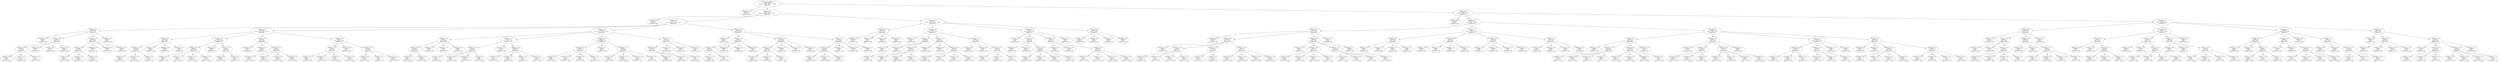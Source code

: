 digraph voting {
decisionDecisionNode2897a560[label="Attribute: null=Infinity
Count: 1556
0.0:1090   3.0:59   2.0:59   1.0:348   
Expand On: 5"];decisionDecisionNode2897a560 -> decisionDecisionNode55d15445;
decisionDecisionNode55d15445[label="Attribute: 5=0.0
Count: 520
0.0:520   
Expand On: null"];decisionDecisionNode2897a560 -> decisionDecisionNode21f3aa07;
decisionDecisionNode21f3aa07[label="Attribute: 5=2.0
Count: 523
0.0:251   3.0:59   2.0:26   1.0:187   
Expand On: 3"];decisionDecisionNode21f3aa07 -> decisionDecisionNode41fc2fb;
decisionDecisionNode41fc2fb[label="Attribute: 3=0.0
Count: 172
0.0:172   
Expand On: null"];decisionDecisionNode21f3aa07 -> decisionDecisionNode4139eeda;
decisionDecisionNode4139eeda[label="Attribute: 3=2.0
Count: 178
0.0:44   3.0:31   2.0:12   1.0:91   
Expand On: 0"];decisionDecisionNode4139eeda -> decisionDecisionNode42704baa;
decisionDecisionNode42704baa[label="Attribute: 0=0.0
Count: 44
0.0:22   1.0:22   
Expand On: 1"];decisionDecisionNode42704baa -> decisionDecisionNode5a77a7f9;
decisionDecisionNode5a77a7f9[label="Attribute: 1=0.0
Count: 8
0.0:8   
Expand On: null"];decisionDecisionNode42704baa -> decisionDecisionNode65b4fad5;
decisionDecisionNode65b4fad5[label="Attribute: 1=3.0
Count: 12
0.0:1   1.0:11   
Expand On: 2"];decisionDecisionNode65b4fad5 -> decisionDecisionNode4cbfea1d;
decisionDecisionNode4cbfea1d[label="Attribute: 2=0.0
Count: 3
0.0:1   1.0:2   
Expand On: 4"];decisionDecisionNode4cbfea1d -> decisionDecisionNode4ba33d48;
decisionDecisionNode4ba33d48[label="Attribute: 4=0.0
Count: 1
0.0:1   
Expand On: null"];decisionDecisionNode4cbfea1d -> decisionDecisionNode4a0c68c3;
decisionDecisionNode4a0c68c3[label="Attribute: 4=2.0
Count: 1
1.0:1   
Expand On: null"];decisionDecisionNode4cbfea1d -> decisionDecisionNode74b2002f;
decisionDecisionNode74b2002f[label="Attribute: 4=1.0
Count: 1
1.0:1   
Expand On: null"];decisionDecisionNode65b4fad5 -> decisionDecisionNode522a4983;
decisionDecisionNode522a4983[label="Attribute: 2=3.0
Count: 3
1.0:3   
Expand On: null"];decisionDecisionNode65b4fad5 -> decisionDecisionNode56406199;
decisionDecisionNode56406199[label="Attribute: 2=2.0
Count: 3
1.0:3   
Expand On: null"];decisionDecisionNode65b4fad5 -> decisionDecisionNode1cc7b00c;
decisionDecisionNode1cc7b00c[label="Attribute: 2=1.0
Count: 3
1.0:3   
Expand On: null"];decisionDecisionNode42704baa -> decisionDecisionNode79f6f296;
decisionDecisionNode79f6f296[label="Attribute: 1=2.0
Count: 12
0.0:1   1.0:11   
Expand On: 2"];decisionDecisionNode79f6f296 -> decisionDecisionNode43b09468;
decisionDecisionNode43b09468[label="Attribute: 2=0.0
Count: 3
0.0:1   1.0:2   
Expand On: 4"];decisionDecisionNode43b09468 -> decisionDecisionNode7ddf5a8f;
decisionDecisionNode7ddf5a8f[label="Attribute: 4=0.0
Count: 1
0.0:1   
Expand On: null"];decisionDecisionNode43b09468 -> decisionDecisionNode52b2a2d8;
decisionDecisionNode52b2a2d8[label="Attribute: 4=2.0
Count: 1
1.0:1   
Expand On: null"];decisionDecisionNode43b09468 -> decisionDecisionNode4de13d52;
decisionDecisionNode4de13d52[label="Attribute: 4=1.0
Count: 1
1.0:1   
Expand On: null"];decisionDecisionNode79f6f296 -> decisionDecisionNode7e80fa6f;
decisionDecisionNode7e80fa6f[label="Attribute: 2=3.0
Count: 3
1.0:3   
Expand On: null"];decisionDecisionNode79f6f296 -> decisionDecisionNode45b9ce4b;
decisionDecisionNode45b9ce4b[label="Attribute: 2=2.0
Count: 3
1.0:3   
Expand On: null"];decisionDecisionNode79f6f296 -> decisionDecisionNode2996c1b0;
decisionDecisionNode2996c1b0[label="Attribute: 2=1.0
Count: 3
1.0:3   
Expand On: null"];decisionDecisionNode42704baa -> decisionDecisionNode68861f24;
decisionDecisionNode68861f24[label="Attribute: 1=1.0
Count: 12
0.0:12   
Expand On: null"];decisionDecisionNode4139eeda -> decisionDecisionNode3d66aa18;
decisionDecisionNode3d66aa18[label="Attribute: 0=3.0
Count: 42
0.0:3   3.0:18   2.0:8   1.0:13   
Expand On: 1"];decisionDecisionNode3d66aa18 -> decisionDecisionNode1f292d26;
decisionDecisionNode1f292d26[label="Attribute: 1=0.0
Count: 10
0.0:1   1.0:9   
Expand On: 2"];decisionDecisionNode1f292d26 -> decisionDecisionNode485329c5;
decisionDecisionNode485329c5[label="Attribute: 2=0.0
Count: 3
0.0:1   1.0:2   
Expand On: 4"];decisionDecisionNode485329c5 -> decisionDecisionNode4bdb699b;
decisionDecisionNode4bdb699b[label="Attribute: 4=0.0
Count: 1
0.0:1   
Expand On: null"];decisionDecisionNode485329c5 -> decisionDecisionNode31f26605;
decisionDecisionNode31f26605[label="Attribute: 4=2.0
Count: 1
1.0:1   
Expand On: null"];decisionDecisionNode485329c5 -> decisionDecisionNode2107ebe1;
decisionDecisionNode2107ebe1[label="Attribute: 4=1.0
Count: 1
1.0:1   
Expand On: null"];decisionDecisionNode1f292d26 -> decisionDecisionNodef0f11b8;
decisionDecisionNodef0f11b8[label="Attribute: 2=3.0
Count: 2
1.0:2   
Expand On: null"];decisionDecisionNode1f292d26 -> decisionDecisionNode26544ec1;
decisionDecisionNode26544ec1[label="Attribute: 2=2.0
Count: 2
1.0:2   
Expand On: null"];decisionDecisionNode1f292d26 -> decisionDecisionNode68fe748f;
decisionDecisionNode68fe748f[label="Attribute: 2=1.0
Count: 3
1.0:3   
Expand On: null"];decisionDecisionNode3d66aa18 -> decisionDecisionNode19968e23;
decisionDecisionNode19968e23[label="Attribute: 1=3.0
Count: 10
0.0:1   3.0:5   2.0:4   
Expand On: 4"];decisionDecisionNode19968e23 -> decisionDecisionNode6b4da8f4;
decisionDecisionNode6b4da8f4[label="Attribute: 4=0.0
Count: 4
0.0:1   2.0:3   
Expand On: 2"];decisionDecisionNode6b4da8f4 -> decisionDecisionNode378f6235;
decisionDecisionNode378f6235[label="Attribute: 2=0.0
Count: 1
0.0:1   
Expand On: null"];decisionDecisionNode6b4da8f4 -> decisionDecisionNode2678a212;
decisionDecisionNode2678a212[label="Attribute: 2=3.0
Count: 1
2.0:1   
Expand On: null"];decisionDecisionNode6b4da8f4 -> decisionDecisionNode39d85f79;
decisionDecisionNode39d85f79[label="Attribute: 2=2.0
Count: 1
2.0:1   
Expand On: null"];decisionDecisionNode6b4da8f4 -> decisionDecisionNode2c641e9a;
decisionDecisionNode2c641e9a[label="Attribute: 2=1.0
Count: 1
2.0:1   
Expand On: null"];decisionDecisionNode19968e23 -> decisionDecisionNode6115273a;
decisionDecisionNode6115273a[label="Attribute: 4=2.0
Count: 4
3.0:4   
Expand On: null"];decisionDecisionNode19968e23 -> decisionDecisionNode33c282a1;
decisionDecisionNode33c282a1[label="Attribute: 4=1.0
Count: 2
3.0:1   2.0:1   
Expand On: 2"];decisionDecisionNode33c282a1 -> decisionDecisionNode270e3293;
decisionDecisionNode270e3293[label="Attribute: 2=0.0
Count: 1
2.0:1   
Expand On: null"];decisionDecisionNode33c282a1 -> decisionDecisionNode151a64ed;
decisionDecisionNode151a64ed[label="Attribute: 2=2.0
Count: 1
3.0:1   
Expand On: null"];decisionDecisionNode3d66aa18 -> decisionDecisionNode77d80e6d;
decisionDecisionNode77d80e6d[label="Attribute: 1=2.0
Count: 11
3.0:7   2.0:4   
Expand On: 4"];decisionDecisionNode77d80e6d -> decisionDecisionNode99b5393;
decisionDecisionNode99b5393[label="Attribute: 4=0.0
Count: 3
2.0:3   
Expand On: null"];decisionDecisionNode77d80e6d -> decisionDecisionNode348bdcd2;
decisionDecisionNode348bdcd2[label="Attribute: 4=2.0
Count: 4
3.0:4   
Expand On: null"];decisionDecisionNode77d80e6d -> decisionDecisionNode4a4e79f1;
decisionDecisionNode4a4e79f1[label="Attribute: 4=1.0
Count: 4
3.0:3   2.0:1   
Expand On: 2"];decisionDecisionNode4a4e79f1 -> decisionDecisionNode6627e353;
decisionDecisionNode6627e353[label="Attribute: 2=0.0
Count: 1
2.0:1   
Expand On: null"];decisionDecisionNode4a4e79f1 -> decisionDecisionNode44bd928a;
decisionDecisionNode44bd928a[label="Attribute: 2=3.0
Count: 1
3.0:1   
Expand On: null"];decisionDecisionNode4a4e79f1 -> decisionDecisionNode79dfc547;
decisionDecisionNode79dfc547[label="Attribute: 2=2.0
Count: 1
3.0:1   
Expand On: null"];decisionDecisionNode4a4e79f1 -> decisionDecisionNode5210f6d3;
decisionDecisionNode5210f6d3[label="Attribute: 2=1.0
Count: 1
3.0:1   
Expand On: null"];decisionDecisionNode3d66aa18 -> decisionDecisionNode57bcc0bc;
decisionDecisionNode57bcc0bc[label="Attribute: 1=1.0
Count: 11
0.0:1   3.0:6   1.0:4   
Expand On: 4"];decisionDecisionNode57bcc0bc -> decisionDecisionNode2911a3a4;
decisionDecisionNode2911a3a4[label="Attribute: 4=0.0
Count: 4
0.0:1   1.0:3   
Expand On: 2"];decisionDecisionNode2911a3a4 -> decisionDecisionNode450e790c;
decisionDecisionNode450e790c[label="Attribute: 2=0.0
Count: 1
0.0:1   
Expand On: null"];decisionDecisionNode2911a3a4 -> decisionDecisionNode392d263f;
decisionDecisionNode392d263f[label="Attribute: 2=3.0
Count: 1
1.0:1   
Expand On: null"];decisionDecisionNode2911a3a4 -> decisionDecisionNode432a0f6c;
decisionDecisionNode432a0f6c[label="Attribute: 2=2.0
Count: 1
1.0:1   
Expand On: null"];decisionDecisionNode2911a3a4 -> decisionDecisionNode7e5a9de6;
decisionDecisionNode7e5a9de6[label="Attribute: 2=1.0
Count: 1
1.0:1   
Expand On: null"];decisionDecisionNode57bcc0bc -> decisionDecisionNode6f34a7d8;
decisionDecisionNode6f34a7d8[label="Attribute: 4=2.0
Count: 4
3.0:4   
Expand On: null"];decisionDecisionNode57bcc0bc -> decisionDecisionNode69f78ef1;
decisionDecisionNode69f78ef1[label="Attribute: 4=1.0
Count: 3
3.0:2   1.0:1   
Expand On: 2"];decisionDecisionNode69f78ef1 -> decisionDecisionNode7bc9a690;
decisionDecisionNode7bc9a690[label="Attribute: 2=0.0
Count: 1
1.0:1   
Expand On: null"];decisionDecisionNode69f78ef1 -> decisionDecisionNode73d6776d;
decisionDecisionNode73d6776d[label="Attribute: 2=3.0
Count: 1
3.0:1   
Expand On: null"];decisionDecisionNode69f78ef1 -> decisionDecisionNode53ad085;
decisionDecisionNode53ad085[label="Attribute: 2=2.0
Count: 1
3.0:1   
Expand On: null"];decisionDecisionNode4139eeda -> decisionDecisionNode584fce71;
decisionDecisionNode584fce71[label="Attribute: 0=2.0
Count: 45
0.0:4   3.0:13   2.0:4   1.0:24   
Expand On: 1"];decisionDecisionNode584fce71 -> decisionDecisionNode2fdb7df8;
decisionDecisionNode2fdb7df8[label="Attribute: 1=0.0
Count: 11
0.0:1   1.0:10   
Expand On: 2"];decisionDecisionNode2fdb7df8 -> decisionDecisionNode732b3d53;
decisionDecisionNode732b3d53[label="Attribute: 2=0.0
Count: 2
0.0:1   1.0:1   
Expand On: 4"];decisionDecisionNode732b3d53 -> decisionDecisionNode1bc74f37;
decisionDecisionNode1bc74f37[label="Attribute: 4=0.0
Count: 1
0.0:1   
Expand On: null"];decisionDecisionNode732b3d53 -> decisionDecisionNode3a21b220;
decisionDecisionNode3a21b220[label="Attribute: 4=1.0
Count: 1
1.0:1   
Expand On: null"];decisionDecisionNode2fdb7df8 -> decisionDecisionNode7a3570b0;
decisionDecisionNode7a3570b0[label="Attribute: 2=3.0
Count: 3
1.0:3   
Expand On: null"];decisionDecisionNode2fdb7df8 -> decisionDecisionNode4a79717e;
decisionDecisionNode4a79717e[label="Attribute: 2=2.0
Count: 3
1.0:3   
Expand On: null"];decisionDecisionNode2fdb7df8 -> decisionDecisionNode6b0a2d64;
decisionDecisionNode6b0a2d64[label="Attribute: 2=1.0
Count: 3
1.0:3   
Expand On: null"];decisionDecisionNode584fce71 -> decisionDecisionNode692a3722;
decisionDecisionNode692a3722[label="Attribute: 1=3.0
Count: 12
0.0:1   3.0:7   2.0:4   
Expand On: 4"];decisionDecisionNode692a3722 -> decisionDecisionNode5289cf1e;
decisionDecisionNode5289cf1e[label="Attribute: 4=0.0
Count: 4
0.0:1   2.0:3   
Expand On: 2"];decisionDecisionNode5289cf1e -> decisionDecisionNode557ce4e7;
decisionDecisionNode557ce4e7[label="Attribute: 2=0.0
Count: 1
0.0:1   
Expand On: null"];decisionDecisionNode5289cf1e -> decisionDecisionNode7a982589;
decisionDecisionNode7a982589[label="Attribute: 2=3.0
Count: 1
2.0:1   
Expand On: null"];decisionDecisionNode5289cf1e -> decisionDecisionNode1ac88440;
decisionDecisionNode1ac88440[label="Attribute: 2=2.0
Count: 1
2.0:1   
Expand On: null"];decisionDecisionNode5289cf1e -> decisionDecisionNode6262937c;
decisionDecisionNode6262937c[label="Attribute: 2=1.0
Count: 1
2.0:1   
Expand On: null"];decisionDecisionNode692a3722 -> decisionDecisionNode35c0e45a;
decisionDecisionNode35c0e45a[label="Attribute: 4=2.0
Count: 4
3.0:4   
Expand On: null"];decisionDecisionNode692a3722 -> decisionDecisionNodeacfec48;
decisionDecisionNodeacfec48[label="Attribute: 4=1.0
Count: 4
3.0:3   2.0:1   
Expand On: 2"];decisionDecisionNodeacfec48 -> decisionDecisionNode58a17083;
decisionDecisionNode58a17083[label="Attribute: 2=0.0
Count: 1
2.0:1   
Expand On: null"];decisionDecisionNodeacfec48 -> decisionDecisionNode4ee1d5ea;
decisionDecisionNode4ee1d5ea[label="Attribute: 2=3.0
Count: 1
3.0:1   
Expand On: null"];decisionDecisionNodeacfec48 -> decisionDecisionNode4ca31e1b;
decisionDecisionNode4ca31e1b[label="Attribute: 2=2.0
Count: 1
3.0:1   
Expand On: null"];decisionDecisionNodeacfec48 -> decisionDecisionNode690da5eb;
decisionDecisionNode690da5eb[label="Attribute: 2=1.0
Count: 1
3.0:1   
Expand On: null"];decisionDecisionNode584fce71 -> decisionDecisionNode7f081d2e;
decisionDecisionNode7f081d2e[label="Attribute: 1=2.0
Count: 11
0.0:1   3.0:6   1.0:4   
Expand On: 4"];decisionDecisionNode7f081d2e -> decisionDecisionNode6db3f829;
decisionDecisionNode6db3f829[label="Attribute: 4=0.0
Count: 4
0.0:1   1.0:3   
Expand On: 2"];decisionDecisionNode6db3f829 -> decisionDecisionNode42698403;
decisionDecisionNode42698403[label="Attribute: 2=0.0
Count: 1
0.0:1   
Expand On: null"];decisionDecisionNode6db3f829 -> decisionDecisionNode1d5a0305;
decisionDecisionNode1d5a0305[label="Attribute: 2=3.0
Count: 1
1.0:1   
Expand On: null"];decisionDecisionNode6db3f829 -> decisionDecisionNode7c4c51;
decisionDecisionNode7c4c51[label="Attribute: 2=2.0
Count: 1
1.0:1   
Expand On: null"];decisionDecisionNode6db3f829 -> decisionDecisionNode60765a16;
decisionDecisionNode60765a16[label="Attribute: 2=1.0
Count: 1
1.0:1   
Expand On: null"];decisionDecisionNode7f081d2e -> decisionDecisionNode7a148bd3;
decisionDecisionNode7a148bd3[label="Attribute: 4=2.0
Count: 3
3.0:3   
Expand On: null"];decisionDecisionNode7f081d2e -> decisionDecisionNode5ae80842;
decisionDecisionNode5ae80842[label="Attribute: 4=1.0
Count: 4
3.0:3   1.0:1   
Expand On: 2"];decisionDecisionNode5ae80842 -> decisionDecisionNode377653ae;
decisionDecisionNode377653ae[label="Attribute: 2=0.0
Count: 1
1.0:1   
Expand On: null"];decisionDecisionNode5ae80842 -> decisionDecisionNode396fe0f4;
decisionDecisionNode396fe0f4[label="Attribute: 2=3.0
Count: 1
3.0:1   
Expand On: null"];decisionDecisionNode5ae80842 -> decisionDecisionNode6019d0a1;
decisionDecisionNode6019d0a1[label="Attribute: 2=2.0
Count: 1
3.0:1   
Expand On: null"];decisionDecisionNode5ae80842 -> decisionDecisionNode3ed02b51;
decisionDecisionNode3ed02b51[label="Attribute: 2=1.0
Count: 1
3.0:1   
Expand On: null"];decisionDecisionNode584fce71 -> decisionDecisionNode54cbf30e;
decisionDecisionNode54cbf30e[label="Attribute: 1=1.0
Count: 11
0.0:1   1.0:10   
Expand On: 2"];decisionDecisionNode54cbf30e -> decisionDecisionNode19c247a0;
decisionDecisionNode19c247a0[label="Attribute: 2=0.0
Count: 3
0.0:1   1.0:2   
Expand On: 4"];decisionDecisionNode19c247a0 -> decisionDecisionNode21ec6696;
decisionDecisionNode21ec6696[label="Attribute: 4=0.0
Count: 1
0.0:1   
Expand On: null"];decisionDecisionNode19c247a0 -> decisionDecisionNode27431340;
decisionDecisionNode27431340[label="Attribute: 4=2.0
Count: 1
1.0:1   
Expand On: null"];decisionDecisionNode19c247a0 -> decisionDecisionNode24a4e2e3;
decisionDecisionNode24a4e2e3[label="Attribute: 4=1.0
Count: 1
1.0:1   
Expand On: null"];decisionDecisionNode54cbf30e -> decisionDecisionNode452bb7e0;
decisionDecisionNode452bb7e0[label="Attribute: 2=3.0
Count: 3
1.0:3   
Expand On: null"];decisionDecisionNode54cbf30e -> decisionDecisionNode3934f69a;
decisionDecisionNode3934f69a[label="Attribute: 2=2.0
Count: 2
1.0:2   
Expand On: null"];decisionDecisionNode54cbf30e -> decisionDecisionNode442a15cd;
decisionDecisionNode442a15cd[label="Attribute: 2=1.0
Count: 3
1.0:3   
Expand On: null"];decisionDecisionNode4139eeda -> decisionDecisionNode26fd68b1;
decisionDecisionNode26fd68b1[label="Attribute: 0=1.0
Count: 47
0.0:15   1.0:32   
Expand On: 1"];decisionDecisionNode26fd68b1 -> decisionDecisionNode46e45076;
decisionDecisionNode46e45076[label="Attribute: 1=0.0
Count: 12
0.0:12   
Expand On: null"];decisionDecisionNode26fd68b1 -> decisionDecisionNode375e9756;
decisionDecisionNode375e9756[label="Attribute: 1=3.0
Count: 11
0.0:1   1.0:10   
Expand On: 2"];decisionDecisionNode375e9756 -> decisionDecisionNode2321ab80;
decisionDecisionNode2321ab80[label="Attribute: 2=0.0
Count: 2
0.0:1   1.0:1   
Expand On: 4"];decisionDecisionNode2321ab80 -> decisionDecisionNode77827284;
decisionDecisionNode77827284[label="Attribute: 4=0.0
Count: 1
0.0:1   
Expand On: null"];decisionDecisionNode2321ab80 -> decisionDecisionNode152c7568;
decisionDecisionNode152c7568[label="Attribute: 4=1.0
Count: 1
1.0:1   
Expand On: null"];decisionDecisionNode375e9756 -> decisionDecisionNode19d009b4;
decisionDecisionNode19d009b4[label="Attribute: 2=3.0
Count: 3
1.0:3   
Expand On: null"];decisionDecisionNode375e9756 -> decisionDecisionNode292d15a9;
decisionDecisionNode292d15a9[label="Attribute: 2=2.0
Count: 3
1.0:3   
Expand On: null"];decisionDecisionNode375e9756 -> decisionDecisionNode4ee91f5d;
decisionDecisionNode4ee91f5d[label="Attribute: 2=1.0
Count: 3
1.0:3   
Expand On: null"];decisionDecisionNode26fd68b1 -> decisionDecisionNode2b0a3b24;
decisionDecisionNode2b0a3b24[label="Attribute: 1=2.0
Count: 12
0.0:1   1.0:11   
Expand On: 2"];decisionDecisionNode2b0a3b24 -> decisionDecisionNode2cb0ce8f;
decisionDecisionNode2cb0ce8f[label="Attribute: 2=0.0
Count: 3
0.0:1   1.0:2   
Expand On: 4"];decisionDecisionNode2cb0ce8f -> decisionDecisionNodebc92535;
decisionDecisionNodebc92535[label="Attribute: 4=0.0
Count: 1
0.0:1   
Expand On: null"];decisionDecisionNode2cb0ce8f -> decisionDecisionNode42a9c09e;
decisionDecisionNode42a9c09e[label="Attribute: 4=2.0
Count: 1
1.0:1   
Expand On: null"];decisionDecisionNode2cb0ce8f -> decisionDecisionNode16a4e743;
decisionDecisionNode16a4e743[label="Attribute: 4=1.0
Count: 1
1.0:1   
Expand On: null"];decisionDecisionNode2b0a3b24 -> decisionDecisionNode244aeb52;
decisionDecisionNode244aeb52[label="Attribute: 2=3.0
Count: 3
1.0:3   
Expand On: null"];decisionDecisionNode2b0a3b24 -> decisionDecisionNode329f671b;
decisionDecisionNode329f671b[label="Attribute: 2=2.0
Count: 3
1.0:3   
Expand On: null"];decisionDecisionNode2b0a3b24 -> decisionDecisionNode7f2a3793;
decisionDecisionNode7f2a3793[label="Attribute: 2=1.0
Count: 3
1.0:3   
Expand On: null"];decisionDecisionNode26fd68b1 -> decisionDecisionNode2ca6d51e;
decisionDecisionNode2ca6d51e[label="Attribute: 1=1.0
Count: 12
0.0:1   1.0:11   
Expand On: 2"];decisionDecisionNode2ca6d51e -> decisionDecisionNode7cf1bb78;
decisionDecisionNode7cf1bb78[label="Attribute: 2=0.0
Count: 3
0.0:1   1.0:2   
Expand On: 4"];decisionDecisionNode7cf1bb78 -> decisionDecisionNode624b035d;
decisionDecisionNode624b035d[label="Attribute: 4=0.0
Count: 1
0.0:1   
Expand On: null"];decisionDecisionNode7cf1bb78 -> decisionDecisionNode2aca0115;
decisionDecisionNode2aca0115[label="Attribute: 4=2.0
Count: 1
1.0:1   
Expand On: null"];decisionDecisionNode7cf1bb78 -> decisionDecisionNode340d1fa5;
decisionDecisionNode340d1fa5[label="Attribute: 4=1.0
Count: 1
1.0:1   
Expand On: null"];decisionDecisionNode2ca6d51e -> decisionDecisionNode4998a455;
decisionDecisionNode4998a455[label="Attribute: 2=3.0
Count: 3
1.0:3   
Expand On: null"];decisionDecisionNode2ca6d51e -> decisionDecisionNode444cee32;
decisionDecisionNode444cee32[label="Attribute: 2=2.0
Count: 3
1.0:3   
Expand On: null"];decisionDecisionNode2ca6d51e -> decisionDecisionNode16aa37a6;
decisionDecisionNode16aa37a6[label="Attribute: 2=1.0
Count: 3
1.0:3   
Expand On: null"];decisionDecisionNode21f3aa07 -> decisionDecisionNode12b7eea;
decisionDecisionNode12b7eea[label="Attribute: 3=1.0
Count: 173
0.0:35   3.0:28   2.0:14   1.0:96   
Expand On: 0"];decisionDecisionNode12b7eea -> decisionDecisionNode4e99353f;
decisionDecisionNode4e99353f[label="Attribute: 0=0.0
Count: 44
0.0:23   1.0:21   
Expand On: 1"];decisionDecisionNode4e99353f -> decisionDecisionNode2c76e369;
decisionDecisionNode2c76e369[label="Attribute: 1=0.0
Count: 12
0.0:12   
Expand On: null"];decisionDecisionNode4e99353f -> decisionDecisionNode314c194d;
decisionDecisionNode314c194d[label="Attribute: 1=3.0
Count: 11
1.0:11   
Expand On: null"];decisionDecisionNode4e99353f -> decisionDecisionNode7b112783;
decisionDecisionNode7b112783[label="Attribute: 1=2.0
Count: 10
1.0:10   
Expand On: null"];decisionDecisionNode4e99353f -> decisionDecisionNode23394894;
decisionDecisionNode23394894[label="Attribute: 1=1.0
Count: 11
0.0:11   
Expand On: null"];decisionDecisionNode12b7eea -> decisionDecisionNode5cbfe9d;
decisionDecisionNode5cbfe9d[label="Attribute: 0=3.0
Count: 41
3.0:16   2.0:9   1.0:16   
Expand On: 1"];decisionDecisionNode5cbfe9d -> decisionDecisionNode13b8f864;
decisionDecisionNode13b8f864[label="Attribute: 1=0.0
Count: 10
1.0:10   
Expand On: null"];decisionDecisionNode5cbfe9d -> decisionDecisionNode54bb7759;
decisionDecisionNode54bb7759[label="Attribute: 1=3.0
Count: 9
3.0:5   2.0:4   
Expand On: 4"];decisionDecisionNode54bb7759 -> decisionDecisionNode5f989f84;
decisionDecisionNode5f989f84[label="Attribute: 4=0.0
Count: 2
2.0:2   
Expand On: null"];decisionDecisionNode54bb7759 -> decisionDecisionNode1d10c424;
decisionDecisionNode1d10c424[label="Attribute: 4=2.0
Count: 3
3.0:3   
Expand On: null"];decisionDecisionNode54bb7759 -> decisionDecisionNode37bd2664;
decisionDecisionNode37bd2664[label="Attribute: 4=1.0
Count: 4
3.0:2   2.0:2   
Expand On: 2"];decisionDecisionNode37bd2664 -> decisionDecisionNode63238bd2;
decisionDecisionNode63238bd2[label="Attribute: 2=0.0
Count: 1
2.0:1   
Expand On: null"];decisionDecisionNode37bd2664 -> decisionDecisionNode32b0bad7;
decisionDecisionNode32b0bad7[label="Attribute: 2=3.0
Count: 1
3.0:1   
Expand On: null"];decisionDecisionNode37bd2664 -> decisionDecisionNode70ba9340;
decisionDecisionNode70ba9340[label="Attribute: 2=2.0
Count: 1
3.0:1   
Expand On: null"];decisionDecisionNode37bd2664 -> decisionDecisionNode69198891;
decisionDecisionNode69198891[label="Attribute: 2=1.0
Count: 1
2.0:1   
Expand On: null"];decisionDecisionNode5cbfe9d -> decisionDecisionNodeb551d7f;
decisionDecisionNodeb551d7f[label="Attribute: 1=2.0
Count: 11
3.0:6   2.0:5   
Expand On: 4"];decisionDecisionNodeb551d7f -> decisionDecisionNode10382a9;
decisionDecisionNode10382a9[label="Attribute: 4=0.0
Count: 3
2.0:3   
Expand On: null"];decisionDecisionNodeb551d7f -> decisionDecisionNoded7725c4;
decisionDecisionNoded7725c4[label="Attribute: 4=2.0
Count: 4
3.0:4   
Expand On: null"];decisionDecisionNodeb551d7f -> decisionDecisionNode9506dc4;
decisionDecisionNode9506dc4[label="Attribute: 4=1.0
Count: 4
3.0:2   2.0:2   
Expand On: 2"];decisionDecisionNode9506dc4 -> decisionDecisionNode7f5663a2;
decisionDecisionNode7f5663a2[label="Attribute: 2=0.0
Count: 1
2.0:1   
Expand On: null"];decisionDecisionNode9506dc4 -> decisionDecisionNodea761fe;
decisionDecisionNodea761fe[label="Attribute: 2=3.0
Count: 1
3.0:1   
Expand On: null"];decisionDecisionNode9506dc4 -> decisionDecisionNode6d126b07;
decisionDecisionNode6d126b07[label="Attribute: 2=2.0
Count: 1
3.0:1   
Expand On: null"];decisionDecisionNode9506dc4 -> decisionDecisionNode5430d082;
decisionDecisionNode5430d082[label="Attribute: 2=1.0
Count: 1
2.0:1   
Expand On: null"];decisionDecisionNode5cbfe9d -> decisionDecisionNode50c931fc;
decisionDecisionNode50c931fc[label="Attribute: 1=1.0
Count: 11
3.0:5   1.0:6   
Expand On: 4"];decisionDecisionNode50c931fc -> decisionDecisionNode48f0c0d3;
decisionDecisionNode48f0c0d3[label="Attribute: 4=0.0
Count: 4
1.0:4   
Expand On: null"];decisionDecisionNode50c931fc -> decisionDecisionNode3603820e;
decisionDecisionNode3603820e[label="Attribute: 4=2.0
Count: 4
3.0:4   
Expand On: null"];decisionDecisionNode50c931fc -> decisionDecisionNode204f80d6;
decisionDecisionNode204f80d6[label="Attribute: 4=1.0
Count: 3
3.0:1   1.0:2   
Expand On: 2"];decisionDecisionNode204f80d6 -> decisionDecisionNode4393722c;
decisionDecisionNode4393722c[label="Attribute: 2=0.0
Count: 1
1.0:1   
Expand On: null"];decisionDecisionNode204f80d6 -> decisionDecisionNode52cc95d;
decisionDecisionNode52cc95d[label="Attribute: 2=2.0
Count: 1
3.0:1   
Expand On: null"];decisionDecisionNode204f80d6 -> decisionDecisionNode3f57fb52;
decisionDecisionNode3f57fb52[label="Attribute: 2=1.0
Count: 1
1.0:1   
Expand On: null"];decisionDecisionNode12b7eea -> decisionDecisionNode2934e4fb;
decisionDecisionNode2934e4fb[label="Attribute: 0=2.0
Count: 42
3.0:12   2.0:5   1.0:25   
Expand On: 1"];decisionDecisionNode2934e4fb -> decisionDecisionNode4fa52fdf;
decisionDecisionNode4fa52fdf[label="Attribute: 1=0.0
Count: 9
1.0:9   
Expand On: null"];decisionDecisionNode2934e4fb -> decisionDecisionNode65ea0252;
decisionDecisionNode65ea0252[label="Attribute: 1=3.0
Count: 11
3.0:6   2.0:5   
Expand On: 4"];decisionDecisionNode65ea0252 -> decisionDecisionNode663e89c3;
decisionDecisionNode663e89c3[label="Attribute: 4=0.0
Count: 3
2.0:3   
Expand On: null"];decisionDecisionNode65ea0252 -> decisionDecisionNode13c695a6;
decisionDecisionNode13c695a6[label="Attribute: 4=2.0
Count: 4
3.0:4   
Expand On: null"];decisionDecisionNode65ea0252 -> decisionDecisionNode528acf6e;
decisionDecisionNode528acf6e[label="Attribute: 4=1.0
Count: 4
3.0:2   2.0:2   
Expand On: 2"];decisionDecisionNode528acf6e -> decisionDecisionNode17386918;
decisionDecisionNode17386918[label="Attribute: 2=0.0
Count: 1
2.0:1   
Expand On: null"];decisionDecisionNode528acf6e -> decisionDecisionNode787bb290;
decisionDecisionNode787bb290[label="Attribute: 2=3.0
Count: 1
3.0:1   
Expand On: null"];decisionDecisionNode528acf6e -> decisionDecisionNode10849bc;
decisionDecisionNode10849bc[label="Attribute: 2=2.0
Count: 1
3.0:1   
Expand On: null"];decisionDecisionNode528acf6e -> decisionDecisionNode4720d62b;
decisionDecisionNode4720d62b[label="Attribute: 2=1.0
Count: 1
2.0:1   
Expand On: null"];decisionDecisionNode2934e4fb -> decisionDecisionNode3cccc588;
decisionDecisionNode3cccc588[label="Attribute: 1=2.0
Count: 11
3.0:6   1.0:5   
Expand On: 4"];decisionDecisionNode3cccc588 -> decisionDecisionNode27bc82e7;
decisionDecisionNode27bc82e7[label="Attribute: 4=0.0
Count: 3
1.0:3   
Expand On: null"];decisionDecisionNode3cccc588 -> decisionDecisionNode49362012;
decisionDecisionNode49362012[label="Attribute: 4=2.0
Count: 4
3.0:4   
Expand On: null"];decisionDecisionNode3cccc588 -> decisionDecisionNode73a34b;
decisionDecisionNode73a34b[label="Attribute: 4=1.0
Count: 4
3.0:2   1.0:2   
Expand On: 2"];decisionDecisionNode73a34b -> decisionDecisionNode27e59128;
decisionDecisionNode27e59128[label="Attribute: 2=0.0
Count: 1
1.0:1   
Expand On: null"];decisionDecisionNode73a34b -> decisionDecisionNode509ced8e;
decisionDecisionNode509ced8e[label="Attribute: 2=3.0
Count: 1
3.0:1   
Expand On: null"];decisionDecisionNode73a34b -> decisionDecisionNode6eb02efa;
decisionDecisionNode6eb02efa[label="Attribute: 2=2.0
Count: 1
3.0:1   
Expand On: null"];decisionDecisionNode73a34b -> decisionDecisionNode70dc57db;
decisionDecisionNode70dc57db[label="Attribute: 2=1.0
Count: 1
1.0:1   
Expand On: null"];decisionDecisionNode2934e4fb -> decisionDecisionNode120c24c0;
decisionDecisionNode120c24c0[label="Attribute: 1=1.0
Count: 11
1.0:11   
Expand On: null"];decisionDecisionNode12b7eea -> decisionDecisionNode5b40c281;
decisionDecisionNode5b40c281[label="Attribute: 0=1.0
Count: 46
0.0:12   1.0:34   
Expand On: 1"];decisionDecisionNode5b40c281 -> decisionDecisionNode78a1d1f4;
decisionDecisionNode78a1d1f4[label="Attribute: 1=0.0
Count: 12
0.0:12   
Expand On: null"];decisionDecisionNode5b40c281 -> decisionDecisionNode47df280b;
decisionDecisionNode47df280b[label="Attribute: 1=3.0
Count: 11
1.0:11   
Expand On: null"];decisionDecisionNode5b40c281 -> decisionDecisionNodebbe0f0a;
decisionDecisionNodebbe0f0a[label="Attribute: 1=2.0
Count: 12
1.0:12   
Expand On: null"];decisionDecisionNode5b40c281 -> decisionDecisionNode6acd5f8b;
decisionDecisionNode6acd5f8b[label="Attribute: 1=1.0
Count: 11
1.0:11   
Expand On: null"];decisionDecisionNode2897a560 -> decisionDecisionNode513bd574;
decisionDecisionNode513bd574[label="Attribute: 5=1.0
Count: 513
0.0:319   2.0:33   1.0:161   
Expand On: 3"];decisionDecisionNode513bd574 -> decisionDecisionNode2f3adc56;
decisionDecisionNode2f3adc56[label="Attribute: 3=0.0
Count: 167
0.0:167   
Expand On: null"];decisionDecisionNode513bd574 -> decisionDecisionNode4157aa53;
decisionDecisionNode4157aa53[label="Attribute: 3=2.0
Count: 173
0.0:74   2.0:17   1.0:82   
Expand On: 4"];decisionDecisionNode4157aa53 -> decisionDecisionNode626f50a8;
decisionDecisionNode626f50a8[label="Attribute: 4=0.0
Count: 60
0.0:47   1.0:13   
Expand On: 0"];decisionDecisionNode626f50a8 -> decisionDecisionNode7a187814;
decisionDecisionNode7a187814[label="Attribute: 0=0.0
Count: 16
0.0:16   
Expand On: null"];decisionDecisionNode626f50a8 -> decisionDecisionNode5c73a7ab;
decisionDecisionNode5c73a7ab[label="Attribute: 0=3.0
Count: 14
0.0:7   1.0:7   
Expand On: 1"];decisionDecisionNode5c73a7ab -> decisionDecisionNode2d04faf8;
decisionDecisionNode2d04faf8[label="Attribute: 1=0.0
Count: 4
0.0:4   
Expand On: null"];decisionDecisionNode5c73a7ab -> decisionDecisionNode21f8c6df;
decisionDecisionNode21f8c6df[label="Attribute: 1=3.0
Count: 4
0.0:1   1.0:3   
Expand On: 2"];decisionDecisionNode21f8c6df -> decisionDecisionNode53c86be5;
decisionDecisionNode53c86be5[label="Attribute: 2=0.0
Count: 1
0.0:1   
Expand On: null"];decisionDecisionNode21f8c6df -> decisionDecisionNodeb23b25c;
decisionDecisionNodeb23b25c[label="Attribute: 2=3.0
Count: 1
1.0:1   
Expand On: null"];decisionDecisionNode21f8c6df -> decisionDecisionNode5492bbba;
decisionDecisionNode5492bbba[label="Attribute: 2=2.0
Count: 1
1.0:1   
Expand On: null"];decisionDecisionNode21f8c6df -> decisionDecisionNode6d62dbb6;
decisionDecisionNode6d62dbb6[label="Attribute: 2=1.0
Count: 1
1.0:1   
Expand On: null"];decisionDecisionNode5c73a7ab -> decisionDecisionNode7546c1d4;
decisionDecisionNode7546c1d4[label="Attribute: 1=2.0
Count: 2
0.0:1   1.0:1   
Expand On: 2"];decisionDecisionNode7546c1d4 -> decisionDecisionNode785f8172;
decisionDecisionNode785f8172[label="Attribute: 2=0.0
Count: 1
0.0:1   
Expand On: null"];decisionDecisionNode7546c1d4 -> decisionDecisionNode462ba11b;
decisionDecisionNode462ba11b[label="Attribute: 2=3.0
Count: 1
1.0:1   
Expand On: null"];decisionDecisionNode5c73a7ab -> decisionDecisionNode5a5e179a;
decisionDecisionNode5a5e179a[label="Attribute: 1=1.0
Count: 4
0.0:1   1.0:3   
Expand On: 2"];decisionDecisionNode5a5e179a -> decisionDecisionNode575fadcf;
decisionDecisionNode575fadcf[label="Attribute: 2=0.0
Count: 1
0.0:1   
Expand On: null"];decisionDecisionNode5a5e179a -> decisionDecisionNode4a8c1dd9;
decisionDecisionNode4a8c1dd9[label="Attribute: 2=3.0
Count: 1
1.0:1   
Expand On: null"];decisionDecisionNode5a5e179a -> decisionDecisionNode34fbb7cb;
decisionDecisionNode34fbb7cb[label="Attribute: 2=2.0
Count: 1
1.0:1   
Expand On: null"];decisionDecisionNode5a5e179a -> decisionDecisionNode79df8b99;
decisionDecisionNode79df8b99[label="Attribute: 2=1.0
Count: 1
1.0:1   
Expand On: null"];decisionDecisionNode626f50a8 -> decisionDecisionNode43462851;
decisionDecisionNode43462851[label="Attribute: 0=2.0
Count: 14
0.0:8   1.0:6   
Expand On: 1"];decisionDecisionNode43462851 -> decisionDecisionNode33010058;
decisionDecisionNode33010058[label="Attribute: 1=0.0
Count: 2
0.0:2   
Expand On: null"];decisionDecisionNode43462851 -> decisionDecisionNode6bdab91;
decisionDecisionNode6bdab91[label="Attribute: 1=3.0
Count: 4
0.0:1   1.0:3   
Expand On: 2"];decisionDecisionNode6bdab91 -> decisionDecisionNodee4ac00c;
decisionDecisionNodee4ac00c[label="Attribute: 2=0.0
Count: 1
0.0:1   
Expand On: null"];decisionDecisionNode6bdab91 -> decisionDecisionNode4d865b28;
decisionDecisionNode4d865b28[label="Attribute: 2=3.0
Count: 1
1.0:1   
Expand On: null"];decisionDecisionNode6bdab91 -> decisionDecisionNode2fcac6db;
decisionDecisionNode2fcac6db[label="Attribute: 2=2.0
Count: 1
1.0:1   
Expand On: null"];decisionDecisionNode6bdab91 -> decisionDecisionNode29c56c60;
decisionDecisionNode29c56c60[label="Attribute: 2=1.0
Count: 1
1.0:1   
Expand On: null"];decisionDecisionNode43462851 -> decisionDecisionNode604e280c;
decisionDecisionNode604e280c[label="Attribute: 1=2.0
Count: 4
0.0:1   1.0:3   
Expand On: 2"];decisionDecisionNode604e280c -> decisionDecisionNode2b275d39;
decisionDecisionNode2b275d39[label="Attribute: 2=0.0
Count: 1
0.0:1   
Expand On: null"];decisionDecisionNode604e280c -> decisionDecisionNode25595f51;
decisionDecisionNode25595f51[label="Attribute: 2=3.0
Count: 1
1.0:1   
Expand On: null"];decisionDecisionNode604e280c -> decisionDecisionNodee80d1ff;
decisionDecisionNodee80d1ff[label="Attribute: 2=2.0
Count: 1
1.0:1   
Expand On: null"];decisionDecisionNode604e280c -> decisionDecisionNode2b5ac3c9;
decisionDecisionNode2b5ac3c9[label="Attribute: 2=1.0
Count: 1
1.0:1   
Expand On: null"];decisionDecisionNode43462851 -> decisionDecisionNode53ebd75b;
decisionDecisionNode53ebd75b[label="Attribute: 1=1.0
Count: 4
0.0:4   
Expand On: null"];decisionDecisionNode626f50a8 -> decisionDecisionNode2087c268;
decisionDecisionNode2087c268[label="Attribute: 0=1.0
Count: 16
0.0:16   
Expand On: null"];decisionDecisionNode4157aa53 -> decisionDecisionNode30ec4a87;
decisionDecisionNode30ec4a87[label="Attribute: 4=2.0
Count: 56
0.0:11   2.0:10   1.0:35   
Expand On: 0"];decisionDecisionNode30ec4a87 -> decisionDecisionNode6910fe28;
decisionDecisionNode6910fe28[label="Attribute: 0=0.0
Count: 13
0.0:7   1.0:6   
Expand On: 1"];decisionDecisionNode6910fe28 -> decisionDecisionNode5a9e29fb;
decisionDecisionNode5a9e29fb[label="Attribute: 1=0.0
Count: 4
0.0:4   
Expand On: null"];decisionDecisionNode6910fe28 -> decisionDecisionNode45d64c37;
decisionDecisionNode45d64c37[label="Attribute: 1=3.0
Count: 4
1.0:4   
Expand On: null"];decisionDecisionNode6910fe28 -> decisionDecisionNode7825d2b2;
decisionDecisionNode7825d2b2[label="Attribute: 1=2.0
Count: 2
1.0:2   
Expand On: null"];decisionDecisionNode6910fe28 -> decisionDecisionNode7b2be1bd;
decisionDecisionNode7b2be1bd[label="Attribute: 1=1.0
Count: 3
0.0:3   
Expand On: null"];decisionDecisionNode30ec4a87 -> decisionDecisionNode7df17e77;
decisionDecisionNode7df17e77[label="Attribute: 0=3.0
Count: 14
2.0:8   1.0:6   
Expand On: 1"];decisionDecisionNode7df17e77 -> decisionDecisionNode79a5f739;
decisionDecisionNode79a5f739[label="Attribute: 1=0.0
Count: 3
1.0:3   
Expand On: null"];decisionDecisionNode7df17e77 -> decisionDecisionNode7f09fd93;
decisionDecisionNode7f09fd93[label="Attribute: 1=3.0
Count: 4
2.0:4   
Expand On: null"];decisionDecisionNode7df17e77 -> decisionDecisionNode68e6ff0d;
decisionDecisionNode68e6ff0d[label="Attribute: 1=2.0
Count: 4
2.0:4   
Expand On: null"];decisionDecisionNode7df17e77 -> decisionDecisionNode1572e449;
decisionDecisionNode1572e449[label="Attribute: 1=1.0
Count: 3
1.0:3   
Expand On: null"];decisionDecisionNode30ec4a87 -> decisionDecisionNode29e97f9f;
decisionDecisionNode29e97f9f[label="Attribute: 0=2.0
Count: 13
2.0:2   1.0:11   
Expand On: 1"];decisionDecisionNode29e97f9f -> decisionDecisionNode20b9b538;
decisionDecisionNode20b9b538[label="Attribute: 1=0.0
Count: 4
1.0:4   
Expand On: null"];decisionDecisionNode29e97f9f -> decisionDecisionNode288051;
decisionDecisionNode288051[label="Attribute: 1=3.0
Count: 2
2.0:2   
Expand On: null"];decisionDecisionNode29e97f9f -> decisionDecisionNode630045eb;
decisionDecisionNode630045eb[label="Attribute: 1=2.0
Count: 4
1.0:4   
Expand On: null"];decisionDecisionNode29e97f9f -> decisionDecisionNode26ee7a14;
decisionDecisionNode26ee7a14[label="Attribute: 1=1.0
Count: 3
1.0:3   
Expand On: null"];decisionDecisionNode30ec4a87 -> decisionDecisionNode7290cb03;
decisionDecisionNode7290cb03[label="Attribute: 0=1.0
Count: 16
0.0:4   1.0:12   
Expand On: 1"];decisionDecisionNode7290cb03 -> decisionDecisionNode6cb8;
decisionDecisionNode6cb8[label="Attribute: 1=0.0
Count: 4
0.0:4   
Expand On: null"];decisionDecisionNode7290cb03 -> decisionDecisionNode1be1a408;
decisionDecisionNode1be1a408[label="Attribute: 1=3.0
Count: 4
1.0:4   
Expand On: null"];decisionDecisionNode7290cb03 -> decisionDecisionNode7ad81784;
decisionDecisionNode7ad81784[label="Attribute: 1=2.0
Count: 4
1.0:4   
Expand On: null"];decisionDecisionNode7290cb03 -> decisionDecisionNodef01a1e;
decisionDecisionNodef01a1e[label="Attribute: 1=1.0
Count: 4
1.0:4   
Expand On: null"];decisionDecisionNode4157aa53 -> decisionDecisionNode1342a80d;
decisionDecisionNode1342a80d[label="Attribute: 4=1.0
Count: 57
0.0:16   2.0:7   1.0:34   
Expand On: 1"];decisionDecisionNode1342a80d -> decisionDecisionNode7d26f75b;
decisionDecisionNode7d26f75b[label="Attribute: 1=0.0
Count: 15
0.0:9   1.0:6   
Expand On: 0"];decisionDecisionNode7d26f75b -> decisionDecisionNode939b78e;
decisionDecisionNode939b78e[label="Attribute: 0=0.0
Count: 3
0.0:3   
Expand On: null"];decisionDecisionNode7d26f75b -> decisionDecisionNode2c41d05d;
decisionDecisionNode2c41d05d[label="Attribute: 0=3.0
Count: 4
0.0:1   1.0:3   
Expand On: 2"];decisionDecisionNode2c41d05d -> decisionDecisionNode14d6a05e;
decisionDecisionNode14d6a05e[label="Attribute: 2=0.0
Count: 1
0.0:1   
Expand On: null"];decisionDecisionNode2c41d05d -> decisionDecisionNode16ba8602;
decisionDecisionNode16ba8602[label="Attribute: 2=3.0
Count: 1
1.0:1   
Expand On: null"];decisionDecisionNode2c41d05d -> decisionDecisionNode2fb3f8f6;
decisionDecisionNode2fb3f8f6[label="Attribute: 2=2.0
Count: 1
1.0:1   
Expand On: null"];decisionDecisionNode2c41d05d -> decisionDecisionNode509df6f1;
decisionDecisionNode509df6f1[label="Attribute: 2=1.0
Count: 1
1.0:1   
Expand On: null"];decisionDecisionNode7d26f75b -> decisionDecisionNode32bf7190;
decisionDecisionNode32bf7190[label="Attribute: 0=2.0
Count: 4
0.0:1   1.0:3   
Expand On: 2"];decisionDecisionNode32bf7190 -> decisionDecisionNode36b8bef7;
decisionDecisionNode36b8bef7[label="Attribute: 2=0.0
Count: 1
0.0:1   
Expand On: null"];decisionDecisionNode32bf7190 -> decisionDecisionNode1b016632;
decisionDecisionNode1b016632[label="Attribute: 2=3.0
Count: 1
1.0:1   
Expand On: null"];decisionDecisionNode32bf7190 -> decisionDecisionNode78dc6a77;
decisionDecisionNode78dc6a77[label="Attribute: 2=2.0
Count: 1
1.0:1   
Expand On: null"];decisionDecisionNode32bf7190 -> decisionDecisionNode4ed1e89e;
decisionDecisionNode4ed1e89e[label="Attribute: 2=1.0
Count: 1
1.0:1   
Expand On: null"];decisionDecisionNode7d26f75b -> decisionDecisionNode36ff057f;
decisionDecisionNode36ff057f[label="Attribute: 0=1.0
Count: 4
0.0:4   
Expand On: null"];decisionDecisionNode1342a80d -> decisionDecisionNode20c1f10e;
decisionDecisionNode20c1f10e[label="Attribute: 1=3.0
Count: 13
2.0:5   1.0:8   
Expand On: 0"];decisionDecisionNode20c1f10e -> decisionDecisionNode1cb8deef;
decisionDecisionNode1cb8deef[label="Attribute: 0=0.0
Count: 3
1.0:3   
Expand On: null"];decisionDecisionNode20c1f10e -> decisionDecisionNode2d342ba4;
decisionDecisionNode2d342ba4[label="Attribute: 0=3.0
Count: 3
2.0:2   1.0:1   
Expand On: 2"];decisionDecisionNode2d342ba4 -> decisionDecisionNode3c1d332b;
decisionDecisionNode3c1d332b[label="Attribute: 2=0.0
Count: 1
1.0:1   
Expand On: null"];decisionDecisionNode2d342ba4 -> decisionDecisionNode210a6ae2;
decisionDecisionNode210a6ae2[label="Attribute: 2=3.0
Count: 1
2.0:1   
Expand On: null"];decisionDecisionNode2d342ba4 -> decisionDecisionNode32ef2c60;
decisionDecisionNode32ef2c60[label="Attribute: 2=1.0
Count: 1
2.0:1   
Expand On: null"];decisionDecisionNode20c1f10e -> decisionDecisionNode744a6cbf;
decisionDecisionNode744a6cbf[label="Attribute: 0=2.0
Count: 4
2.0:3   1.0:1   
Expand On: 2"];decisionDecisionNode744a6cbf -> decisionDecisionNode4229ab3e;
decisionDecisionNode4229ab3e[label="Attribute: 2=0.0
Count: 1
1.0:1   
Expand On: null"];decisionDecisionNode744a6cbf -> decisionDecisionNode3da99561;
decisionDecisionNode3da99561[label="Attribute: 2=3.0
Count: 1
2.0:1   
Expand On: null"];decisionDecisionNode744a6cbf -> decisionDecisionNode488e32e7;
decisionDecisionNode488e32e7[label="Attribute: 2=2.0
Count: 1
2.0:1   
Expand On: null"];decisionDecisionNode744a6cbf -> decisionDecisionNode6fb000e7;
decisionDecisionNode6fb000e7[label="Attribute: 2=1.0
Count: 1
2.0:1   
Expand On: null"];decisionDecisionNode20c1f10e -> decisionDecisionNodec0b76fa;
decisionDecisionNodec0b76fa[label="Attribute: 0=1.0
Count: 3
1.0:3   
Expand On: null"];decisionDecisionNode1342a80d -> decisionDecisionNode44b01d43;
decisionDecisionNode44b01d43[label="Attribute: 1=2.0
Count: 13
0.0:1   2.0:2   1.0:10   
Expand On: 0"];decisionDecisionNode44b01d43 -> decisionDecisionNode6513cf0;
decisionDecisionNode6513cf0[label="Attribute: 0=0.0
Count: 3
0.0:1   1.0:2   
Expand On: 2"];decisionDecisionNode6513cf0 -> decisionDecisionNode3f77b3cd;
decisionDecisionNode3f77b3cd[label="Attribute: 2=0.0
Count: 1
0.0:1   
Expand On: null"];decisionDecisionNode6513cf0 -> decisionDecisionNode4bbd7848;
decisionDecisionNode4bbd7848[label="Attribute: 2=2.0
Count: 1
1.0:1   
Expand On: null"];decisionDecisionNode6513cf0 -> decisionDecisionNode423e5d1;
decisionDecisionNode423e5d1[label="Attribute: 2=1.0
Count: 1
1.0:1   
Expand On: null"];decisionDecisionNode44b01d43 -> decisionDecisionNode50c4fe76;
decisionDecisionNode50c4fe76[label="Attribute: 0=3.0
Count: 3
2.0:2   1.0:1   
Expand On: 2"];decisionDecisionNode50c4fe76 -> decisionDecisionNode351e1e67;
decisionDecisionNode351e1e67[label="Attribute: 2=0.0
Count: 1
1.0:1   
Expand On: null"];decisionDecisionNode50c4fe76 -> decisionDecisionNode4c5e176f;
decisionDecisionNode4c5e176f[label="Attribute: 2=2.0
Count: 1
2.0:1   
Expand On: null"];decisionDecisionNode50c4fe76 -> decisionDecisionNode35549f94;
decisionDecisionNode35549f94[label="Attribute: 2=1.0
Count: 1
2.0:1   
Expand On: null"];decisionDecisionNode44b01d43 -> decisionDecisionNode46b8c8e6;
decisionDecisionNode46b8c8e6[label="Attribute: 0=2.0
Count: 4
1.0:4   
Expand On: null"];decisionDecisionNode44b01d43 -> decisionDecisionNoded8d9850;
decisionDecisionNoded8d9850[label="Attribute: 0=1.0
Count: 3
1.0:3   
Expand On: null"];decisionDecisionNode1342a80d -> decisionDecisionNode4b0ab323;
decisionDecisionNode4b0ab323[label="Attribute: 1=1.0
Count: 16
0.0:6   1.0:10   
Expand On: 0"];decisionDecisionNode4b0ab323 -> decisionDecisionNode2b76e552;
decisionDecisionNode2b76e552[label="Attribute: 0=0.0
Count: 4
0.0:4   
Expand On: null"];decisionDecisionNode4b0ab323 -> decisionDecisionNodeac980c9;
decisionDecisionNodeac980c9[label="Attribute: 0=3.0
Count: 4
1.0:4   
Expand On: null"];decisionDecisionNode4b0ab323 -> decisionDecisionNode332611a7;
decisionDecisionNode332611a7[label="Attribute: 0=2.0
Count: 4
0.0:1   1.0:3   
Expand On: 2"];decisionDecisionNode332611a7 -> decisionDecisionNode851052d;
decisionDecisionNode851052d[label="Attribute: 2=0.0
Count: 1
0.0:1   
Expand On: null"];decisionDecisionNode332611a7 -> decisionDecisionNode7f2ad19e;
decisionDecisionNode7f2ad19e[label="Attribute: 2=3.0
Count: 1
1.0:1   
Expand On: null"];decisionDecisionNode332611a7 -> decisionDecisionNode54281d4b;
decisionDecisionNode54281d4b[label="Attribute: 2=2.0
Count: 1
1.0:1   
Expand On: null"];decisionDecisionNode332611a7 -> decisionDecisionNode159b5217;
decisionDecisionNode159b5217[label="Attribute: 2=1.0
Count: 1
1.0:1   
Expand On: null"];decisionDecisionNode4b0ab323 -> decisionDecisionNode82a6f16;
decisionDecisionNode82a6f16[label="Attribute: 0=1.0
Count: 4
0.0:1   1.0:3   
Expand On: 2"];decisionDecisionNode82a6f16 -> decisionDecisionNode19e3118a;
decisionDecisionNode19e3118a[label="Attribute: 2=0.0
Count: 1
0.0:1   
Expand On: null"];decisionDecisionNode82a6f16 -> decisionDecisionNodea94884d;
decisionDecisionNodea94884d[label="Attribute: 2=3.0
Count: 1
1.0:1   
Expand On: null"];decisionDecisionNode82a6f16 -> decisionDecisionNode1d807ca8;
decisionDecisionNode1d807ca8[label="Attribute: 2=2.0
Count: 1
1.0:1   
Expand On: null"];decisionDecisionNode82a6f16 -> decisionDecisionNode5e7808b9;
decisionDecisionNode5e7808b9[label="Attribute: 2=1.0
Count: 1
1.0:1   
Expand On: null"];decisionDecisionNode513bd574 -> decisionDecisionNode1a84da23;
decisionDecisionNode1a84da23[label="Attribute: 3=1.0
Count: 173
0.0:78   2.0:16   1.0:79   
Expand On: 0"];decisionDecisionNode1a84da23 -> decisionDecisionNode80d3d6f;
decisionDecisionNode80d3d6f[label="Attribute: 0=0.0
Count: 45
0.0:34   1.0:11   
Expand On: 1"];decisionDecisionNode80d3d6f -> decisionDecisionNode1d3c468a;
decisionDecisionNode1d3c468a[label="Attribute: 1=0.0
Count: 11
0.0:11   
Expand On: null"];decisionDecisionNode80d3d6f -> decisionDecisionNode603b1d04;
decisionDecisionNode603b1d04[label="Attribute: 1=3.0
Count: 12
0.0:6   1.0:6   
Expand On: 4"];decisionDecisionNode603b1d04 -> decisionDecisionNode48ee22f7;
decisionDecisionNode48ee22f7[label="Attribute: 4=0.0
Count: 4
0.0:4   
Expand On: null"];decisionDecisionNode603b1d04 -> decisionDecisionNodea39ab89;
decisionDecisionNodea39ab89[label="Attribute: 4=2.0
Count: 4
1.0:4   
Expand On: null"];decisionDecisionNode603b1d04 -> decisionDecisionNode502cb49d;
decisionDecisionNode502cb49d[label="Attribute: 4=1.0
Count: 4
0.0:2   1.0:2   
Expand On: 2"];decisionDecisionNode502cb49d -> decisionDecisionNode2705d88a;
decisionDecisionNode2705d88a[label="Attribute: 2=0.0
Count: 1
0.0:1   
Expand On: null"];decisionDecisionNode502cb49d -> decisionDecisionNode70cb6009;
decisionDecisionNode70cb6009[label="Attribute: 2=3.0
Count: 1
1.0:1   
Expand On: null"];decisionDecisionNode502cb49d -> decisionDecisionNode380e28b9;
decisionDecisionNode380e28b9[label="Attribute: 2=2.0
Count: 1
1.0:1   
Expand On: null"];decisionDecisionNode502cb49d -> decisionDecisionNode2993a66f;
decisionDecisionNode2993a66f[label="Attribute: 2=1.0
Count: 1
0.0:1   
Expand On: null"];decisionDecisionNode80d3d6f -> decisionDecisionNode1c93d6bc;
decisionDecisionNode1c93d6bc[label="Attribute: 1=2.0
Count: 11
0.0:6   1.0:5   
Expand On: 4"];decisionDecisionNode1c93d6bc -> decisionDecisionNode2df6df4c;
decisionDecisionNode2df6df4c[label="Attribute: 4=0.0
Count: 4
0.0:4   
Expand On: null"];decisionDecisionNode1c93d6bc -> decisionDecisionNode2abe0e27;
decisionDecisionNode2abe0e27[label="Attribute: 4=2.0
Count: 3
1.0:3   
Expand On: null"];decisionDecisionNode1c93d6bc -> decisionDecisionNode2393385d;
decisionDecisionNode2393385d[label="Attribute: 4=1.0
Count: 4
0.0:2   1.0:2   
Expand On: 2"];decisionDecisionNode2393385d -> decisionDecisionNode165973ea;
decisionDecisionNode165973ea[label="Attribute: 2=0.0
Count: 1
0.0:1   
Expand On: null"];decisionDecisionNode2393385d -> decisionDecisionNode4ac9131c;
decisionDecisionNode4ac9131c[label="Attribute: 2=3.0
Count: 1
1.0:1   
Expand On: null"];decisionDecisionNode2393385d -> decisionDecisionNode5705b99f;
decisionDecisionNode5705b99f[label="Attribute: 2=2.0
Count: 1
1.0:1   
Expand On: null"];decisionDecisionNode2393385d -> decisionDecisionNode38dda25b;
decisionDecisionNode38dda25b[label="Attribute: 2=1.0
Count: 1
0.0:1   
Expand On: null"];decisionDecisionNode80d3d6f -> decisionDecisionNode5ece2187;
decisionDecisionNode5ece2187[label="Attribute: 1=1.0
Count: 11
0.0:11   
Expand On: null"];decisionDecisionNode1a84da23 -> decisionDecisionNode2efb56b1;
decisionDecisionNode2efb56b1[label="Attribute: 0=3.0
Count: 42
0.0:6   2.0:10   1.0:26   
Expand On: 1"];decisionDecisionNode2efb56b1 -> decisionDecisionNode76f8968f;
decisionDecisionNode76f8968f[label="Attribute: 1=0.0
Count: 10
0.0:6   1.0:4   
Expand On: 4"];decisionDecisionNode76f8968f -> decisionDecisionNode3a64c34e;
decisionDecisionNode3a64c34e[label="Attribute: 4=0.0
Count: 4
0.0:4   
Expand On: null"];decisionDecisionNode76f8968f -> decisionDecisionNode2d5253d5;
decisionDecisionNode2d5253d5[label="Attribute: 4=2.0
Count: 3
1.0:3   
Expand On: null"];decisionDecisionNode76f8968f -> decisionDecisionNode77fddc31;
decisionDecisionNode77fddc31[label="Attribute: 4=1.0
Count: 3
0.0:2   1.0:1   
Expand On: 2"];decisionDecisionNode77fddc31 -> decisionDecisionNode3b835282;
decisionDecisionNode3b835282[label="Attribute: 2=0.0
Count: 1
0.0:1   
Expand On: null"];decisionDecisionNode77fddc31 -> decisionDecisionNode2a9df354;
decisionDecisionNode2a9df354[label="Attribute: 2=3.0
Count: 1
1.0:1   
Expand On: null"];decisionDecisionNode77fddc31 -> decisionDecisionNode67d225a7;
decisionDecisionNode67d225a7[label="Attribute: 2=1.0
Count: 1
0.0:1   
Expand On: null"];decisionDecisionNode2efb56b1 -> decisionDecisionNode15a62c31;
decisionDecisionNode15a62c31[label="Attribute: 1=3.0
Count: 10
2.0:5   1.0:5   
Expand On: 4"];decisionDecisionNode15a62c31 -> decisionDecisionNode509f5011;
decisionDecisionNode509f5011[label="Attribute: 4=0.0
Count: 3
1.0:3   
Expand On: null"];decisionDecisionNode15a62c31 -> decisionDecisionNodeb41b571;
decisionDecisionNodeb41b571[label="Attribute: 4=2.0
Count: 3
2.0:3   
Expand On: null"];decisionDecisionNode15a62c31 -> decisionDecisionNode6ef137d;
decisionDecisionNode6ef137d[label="Attribute: 4=1.0
Count: 4
2.0:2   1.0:2   
Expand On: 2"];decisionDecisionNode6ef137d -> decisionDecisionNode39e87719;
decisionDecisionNode39e87719[label="Attribute: 2=0.0
Count: 1
1.0:1   
Expand On: null"];decisionDecisionNode6ef137d -> decisionDecisionNode4ce32802;
decisionDecisionNode4ce32802[label="Attribute: 2=3.0
Count: 1
2.0:1   
Expand On: null"];decisionDecisionNode6ef137d -> decisionDecisionNode5557c2bd;
decisionDecisionNode5557c2bd[label="Attribute: 2=2.0
Count: 1
2.0:1   
Expand On: null"];decisionDecisionNode6ef137d -> decisionDecisionNode74b23210;
decisionDecisionNode74b23210[label="Attribute: 2=1.0
Count: 1
1.0:1   
Expand On: null"];decisionDecisionNode2efb56b1 -> decisionDecisionNode5ef4f44a;
decisionDecisionNode5ef4f44a[label="Attribute: 1=2.0
Count: 11
2.0:5   1.0:6   
Expand On: 4"];decisionDecisionNode5ef4f44a -> decisionDecisionNode23d256fa;
decisionDecisionNode23d256fa[label="Attribute: 4=0.0
Count: 4
1.0:4   
Expand On: null"];decisionDecisionNode5ef4f44a -> decisionDecisionNode464c4975;
decisionDecisionNode464c4975[label="Attribute: 4=2.0
Count: 3
2.0:3   
Expand On: null"];decisionDecisionNode5ef4f44a -> decisionDecisionNode3a6ac461;
decisionDecisionNode3a6ac461[label="Attribute: 4=1.0
Count: 4
2.0:2   1.0:2   
Expand On: 2"];decisionDecisionNode3a6ac461 -> decisionDecisionNode3782da3d;
decisionDecisionNode3782da3d[label="Attribute: 2=0.0
Count: 1
1.0:1   
Expand On: null"];decisionDecisionNode3a6ac461 -> decisionDecisionNode6fc5f743;
decisionDecisionNode6fc5f743[label="Attribute: 2=3.0
Count: 1
2.0:1   
Expand On: null"];decisionDecisionNode3a6ac461 -> decisionDecisionNode2dec8909;
decisionDecisionNode2dec8909[label="Attribute: 2=2.0
Count: 1
2.0:1   
Expand On: null"];decisionDecisionNode3a6ac461 -> decisionDecisionNode418c56d;
decisionDecisionNode418c56d[label="Attribute: 2=1.0
Count: 1
1.0:1   
Expand On: null"];decisionDecisionNode2efb56b1 -> decisionDecisionNode76497934;
decisionDecisionNode76497934[label="Attribute: 1=1.0
Count: 11
1.0:11   
Expand On: null"];decisionDecisionNode1a84da23 -> decisionDecisionNode51b48197;
decisionDecisionNode51b48197[label="Attribute: 0=2.0
Count: 41
0.0:9   2.0:6   1.0:26   
Expand On: 1"];decisionDecisionNode51b48197 -> decisionDecisionNode21a80a69;
decisionDecisionNode21a80a69[label="Attribute: 1=0.0
Count: 10
0.0:5   1.0:5   
Expand On: 4"];decisionDecisionNode21a80a69 -> decisionDecisionNode1f4384c2;
decisionDecisionNode1f4384c2[label="Attribute: 4=0.0
Count: 3
0.0:3   
Expand On: null"];decisionDecisionNode21a80a69 -> decisionDecisionNode9c0ec97;
decisionDecisionNode9c0ec97[label="Attribute: 4=2.0
Count: 4
1.0:4   
Expand On: null"];decisionDecisionNode21a80a69 -> decisionDecisionNode58ecb281;
decisionDecisionNode58ecb281[label="Attribute: 4=1.0
Count: 3
0.0:2   1.0:1   
Expand On: 2"];decisionDecisionNode58ecb281 -> decisionDecisionNode1bbb60c3;
decisionDecisionNode1bbb60c3[label="Attribute: 2=0.0
Count: 1
0.0:1   
Expand On: null"];decisionDecisionNode58ecb281 -> decisionDecisionNode2acdb06e;
decisionDecisionNode2acdb06e[label="Attribute: 2=3.0
Count: 1
1.0:1   
Expand On: null"];decisionDecisionNode58ecb281 -> decisionDecisionNode25fa1bb6;
decisionDecisionNode25fa1bb6[label="Attribute: 2=1.0
Count: 1
0.0:1   
Expand On: null"];decisionDecisionNode51b48197 -> decisionDecisionNode47315d34;
decisionDecisionNode47315d34[label="Attribute: 1=3.0
Count: 12
2.0:6   1.0:6   
Expand On: 4"];decisionDecisionNode47315d34 -> decisionDecisionNode79de256f;
decisionDecisionNode79de256f[label="Attribute: 4=0.0
Count: 4
1.0:4   
Expand On: null"];decisionDecisionNode47315d34 -> decisionDecisionNode676bd8ea;
decisionDecisionNode676bd8ea[label="Attribute: 4=2.0
Count: 4
2.0:4   
Expand On: null"];decisionDecisionNode47315d34 -> decisionDecisionNode596e1fb1;
decisionDecisionNode596e1fb1[label="Attribute: 4=1.0
Count: 4
2.0:2   1.0:2   
Expand On: 2"];decisionDecisionNode596e1fb1 -> decisionDecisionNode4ce2cb55;
decisionDecisionNode4ce2cb55[label="Attribute: 2=0.0
Count: 1
1.0:1   
Expand On: null"];decisionDecisionNode596e1fb1 -> decisionDecisionNode3d9360e2;
decisionDecisionNode3d9360e2[label="Attribute: 2=3.0
Count: 1
2.0:1   
Expand On: null"];decisionDecisionNode596e1fb1 -> decisionDecisionNode16bdb503;
decisionDecisionNode16bdb503[label="Attribute: 2=2.0
Count: 1
2.0:1   
Expand On: null"];decisionDecisionNode596e1fb1 -> decisionDecisionNodeb6e39f;
decisionDecisionNodeb6e39f[label="Attribute: 2=1.0
Count: 1
1.0:1   
Expand On: null"];decisionDecisionNode51b48197 -> decisionDecisionNode6719dc16;
decisionDecisionNode6719dc16[label="Attribute: 1=2.0
Count: 10
1.0:10   
Expand On: null"];decisionDecisionNode51b48197 -> decisionDecisionNode52c05d3b;
decisionDecisionNode52c05d3b[label="Attribute: 1=1.0
Count: 9
0.0:4   1.0:5   
Expand On: 4"];decisionDecisionNode52c05d3b -> decisionDecisionNode5328f6ee;
decisionDecisionNode5328f6ee[label="Attribute: 4=0.0
Count: 3
0.0:3   
Expand On: null"];decisionDecisionNode52c05d3b -> decisionDecisionNode266bade9;
decisionDecisionNode266bade9[label="Attribute: 4=2.0
Count: 3
1.0:3   
Expand On: null"];decisionDecisionNode52c05d3b -> decisionDecisionNode6766afb3;
decisionDecisionNode6766afb3[label="Attribute: 4=1.0
Count: 3
0.0:1   1.0:2   
Expand On: 2"];decisionDecisionNode6766afb3 -> decisionDecisionNode69945ce;
decisionDecisionNode69945ce[label="Attribute: 2=3.0
Count: 1
1.0:1   
Expand On: null"];decisionDecisionNode6766afb3 -> decisionDecisionNode38b5dac4;
decisionDecisionNode38b5dac4[label="Attribute: 2=2.0
Count: 1
1.0:1   
Expand On: null"];decisionDecisionNode6766afb3 -> decisionDecisionNode2b2d96f2;
decisionDecisionNode2b2d96f2[label="Attribute: 2=1.0
Count: 1
0.0:1   
Expand On: null"];decisionDecisionNode1a84da23 -> decisionDecisionNode3e110003;
decisionDecisionNode3e110003[label="Attribute: 0=1.0
Count: 45
0.0:29   1.0:16   
Expand On: 4"];decisionDecisionNode3e110003 -> decisionDecisionNode4e17e4ca;
decisionDecisionNode4e17e4ca[label="Attribute: 4=0.0
Count: 16
0.0:16   
Expand On: null"];decisionDecisionNode3e110003 -> decisionDecisionNode2adb1d4;
decisionDecisionNode2adb1d4[label="Attribute: 4=2.0
Count: 15
0.0:4   1.0:11   
Expand On: 1"];decisionDecisionNode2adb1d4 -> decisionDecisionNode5975d6ab;
decisionDecisionNode5975d6ab[label="Attribute: 1=0.0
Count: 4
0.0:4   
Expand On: null"];decisionDecisionNode2adb1d4 -> decisionDecisionNode4760a26f;
decisionDecisionNode4760a26f[label="Attribute: 1=3.0
Count: 3
1.0:3   
Expand On: null"];decisionDecisionNode2adb1d4 -> decisionDecisionNode19484a05;
decisionDecisionNode19484a05[label="Attribute: 1=2.0
Count: 4
1.0:4   
Expand On: null"];decisionDecisionNode2adb1d4 -> decisionDecisionNode58f39b3a;
decisionDecisionNode58f39b3a[label="Attribute: 1=1.0
Count: 4
1.0:4   
Expand On: null"];decisionDecisionNode3e110003 -> decisionDecisionNode61542a75;
decisionDecisionNode61542a75[label="Attribute: 4=1.0
Count: 14
0.0:9   1.0:5   
Expand On: 2"];decisionDecisionNode61542a75 -> decisionDecisionNode5caf993e;
decisionDecisionNode5caf993e[label="Attribute: 2=0.0
Count: 3
0.0:3   
Expand On: null"];decisionDecisionNode61542a75 -> decisionDecisionNodec75e4fc;
decisionDecisionNodec75e4fc[label="Attribute: 2=3.0
Count: 3
0.0:1   1.0:2   
Expand On: 1"];decisionDecisionNodec75e4fc -> decisionDecisionNode100c62c8;
decisionDecisionNode100c62c8[label="Attribute: 1=0.0
Count: 1
0.0:1   
Expand On: null"];decisionDecisionNodec75e4fc -> decisionDecisionNode1d2940b3;
decisionDecisionNode1d2940b3[label="Attribute: 1=3.0
Count: 1
1.0:1   
Expand On: null"];decisionDecisionNodec75e4fc -> decisionDecisionNode7f56b6b9;
decisionDecisionNode7f56b6b9[label="Attribute: 1=2.0
Count: 1
1.0:1   
Expand On: null"];decisionDecisionNode61542a75 -> decisionDecisionNode15f66cff;
decisionDecisionNode15f66cff[label="Attribute: 2=2.0
Count: 4
0.0:1   1.0:3   
Expand On: 1"];decisionDecisionNode15f66cff -> decisionDecisionNode656de49c;
decisionDecisionNode656de49c[label="Attribute: 1=0.0
Count: 1
0.0:1   
Expand On: null"];decisionDecisionNode15f66cff -> decisionDecisionNode11bbf1ca;
decisionDecisionNode11bbf1ca[label="Attribute: 1=3.0
Count: 1
1.0:1   
Expand On: null"];decisionDecisionNode15f66cff -> decisionDecisionNode49ff0dde;
decisionDecisionNode49ff0dde[label="Attribute: 1=2.0
Count: 1
1.0:1   
Expand On: null"];decisionDecisionNode15f66cff -> decisionDecisionNode7e78fc6;
decisionDecisionNode7e78fc6[label="Attribute: 1=1.0
Count: 1
1.0:1   
Expand On: null"];decisionDecisionNode61542a75 -> decisionDecisionNode73901437;
decisionDecisionNode73901437[label="Attribute: 2=1.0
Count: 4
0.0:4   
Expand On: null"];
}